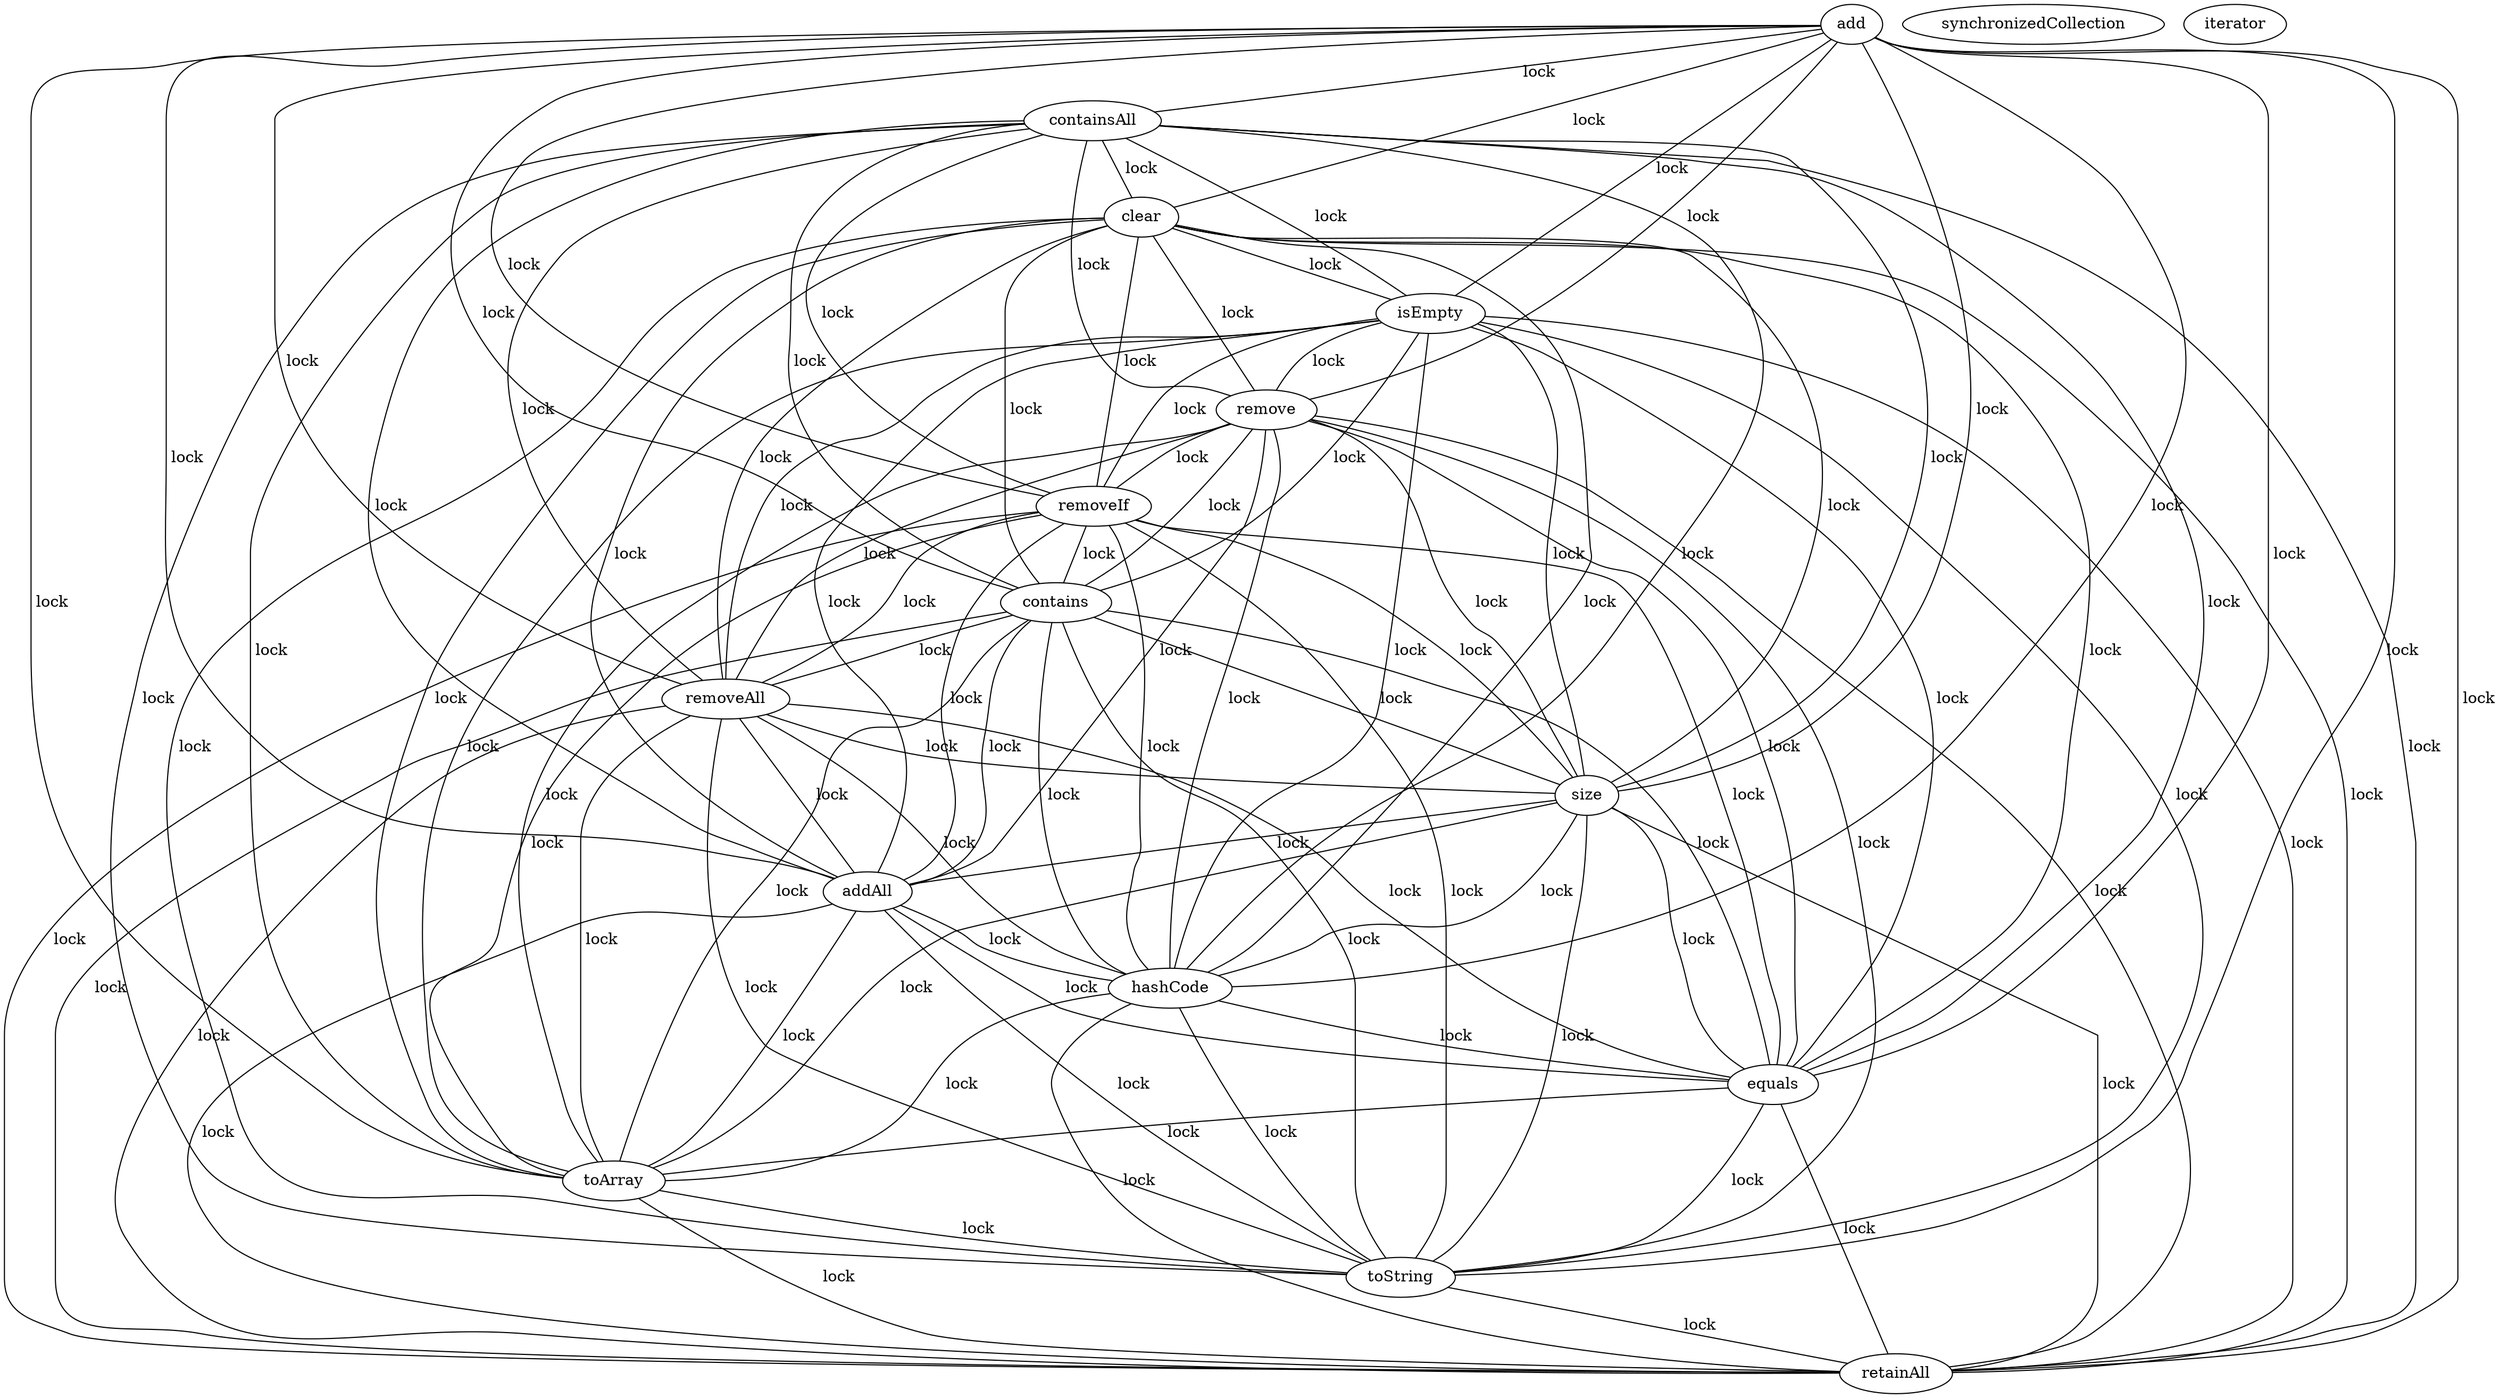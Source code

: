 digraph G {
add;
containsAll;
clear;
isEmpty;
synchronizedCollection;
remove;
removeIf;
contains;
iterator;
removeAll;
size;
addAll;
hashCode;
equals;
toArray;
toString;
retainAll;
add -> containsAll [label=" lock", dir=none];
add -> clear [label=" lock", dir=none];
add -> isEmpty [label=" lock", dir=none];
add -> remove [label=" lock", dir=none];
add -> removeIf [label=" lock", dir=none];
add -> contains [label=" lock", dir=none];
add -> removeAll [label=" lock", dir=none];
add -> size [label=" lock", dir=none];
add -> addAll [label=" lock", dir=none];
add -> hashCode [label=" lock", dir=none];
add -> equals [label=" lock", dir=none];
add -> toArray [label=" lock", dir=none];
add -> toString [label=" lock", dir=none];
add -> retainAll [label=" lock", dir=none];
containsAll -> clear [label=" lock", dir=none];
containsAll -> isEmpty [label=" lock", dir=none];
containsAll -> remove [label=" lock", dir=none];
containsAll -> removeIf [label=" lock", dir=none];
containsAll -> contains [label=" lock", dir=none];
containsAll -> removeAll [label=" lock", dir=none];
containsAll -> size [label=" lock", dir=none];
containsAll -> addAll [label=" lock", dir=none];
containsAll -> hashCode [label=" lock", dir=none];
containsAll -> equals [label=" lock", dir=none];
containsAll -> toArray [label=" lock", dir=none];
containsAll -> toString [label=" lock", dir=none];
containsAll -> retainAll [label=" lock", dir=none];
clear -> contains [label=" lock", dir=none];
clear -> removeAll [label=" lock", dir=none];
clear -> size [label=" lock", dir=none];
clear -> addAll [label=" lock", dir=none];
clear -> hashCode [label=" lock", dir=none];
clear -> equals [label=" lock", dir=none];
clear -> isEmpty [label=" lock", dir=none];
clear -> toArray [label=" lock", dir=none];
clear -> toString [label=" lock", dir=none];
clear -> remove [label=" lock", dir=none];
clear -> removeIf [label=" lock", dir=none];
clear -> retainAll [label=" lock", dir=none];
isEmpty -> contains [label=" lock", dir=none];
isEmpty -> removeAll [label=" lock", dir=none];
isEmpty -> size [label=" lock", dir=none];
isEmpty -> addAll [label=" lock", dir=none];
isEmpty -> hashCode [label=" lock", dir=none];
isEmpty -> equals [label=" lock", dir=none];
isEmpty -> toArray [label=" lock", dir=none];
isEmpty -> toString [label=" lock", dir=none];
isEmpty -> remove [label=" lock", dir=none];
isEmpty -> removeIf [label=" lock", dir=none];
isEmpty -> retainAll [label=" lock", dir=none];
remove -> contains [label=" lock", dir=none];
remove -> removeAll [label=" lock", dir=none];
remove -> size [label=" lock", dir=none];
remove -> addAll [label=" lock", dir=none];
remove -> hashCode [label=" lock", dir=none];
remove -> equals [label=" lock", dir=none];
remove -> toArray [label=" lock", dir=none];
remove -> toString [label=" lock", dir=none];
remove -> removeIf [label=" lock", dir=none];
remove -> retainAll [label=" lock", dir=none];
removeIf -> contains [label=" lock", dir=none];
removeIf -> removeAll [label=" lock", dir=none];
removeIf -> size [label=" lock", dir=none];
removeIf -> addAll [label=" lock", dir=none];
removeIf -> hashCode [label=" lock", dir=none];
removeIf -> equals [label=" lock", dir=none];
removeIf -> toArray [label=" lock", dir=none];
removeIf -> toString [label=" lock", dir=none];
removeIf -> retainAll [label=" lock", dir=none];
contains -> removeAll [label=" lock", dir=none];
contains -> size [label=" lock", dir=none];
contains -> addAll [label=" lock", dir=none];
contains -> hashCode [label=" lock", dir=none];
contains -> equals [label=" lock", dir=none];
contains -> toArray [label=" lock", dir=none];
contains -> toString [label=" lock", dir=none];
contains -> retainAll [label=" lock", dir=none];
removeAll -> size [label=" lock", dir=none];
removeAll -> addAll [label=" lock", dir=none];
removeAll -> hashCode [label=" lock", dir=none];
removeAll -> equals [label=" lock", dir=none];
removeAll -> toArray [label=" lock", dir=none];
removeAll -> toString [label=" lock", dir=none];
removeAll -> retainAll [label=" lock", dir=none];
size -> addAll [label=" lock", dir=none];
size -> hashCode [label=" lock", dir=none];
size -> equals [label=" lock", dir=none];
size -> toArray [label=" lock", dir=none];
size -> toString [label=" lock", dir=none];
size -> retainAll [label=" lock", dir=none];
addAll -> hashCode [label=" lock", dir=none];
addAll -> equals [label=" lock", dir=none];
addAll -> toArray [label=" lock", dir=none];
addAll -> toString [label=" lock", dir=none];
addAll -> retainAll [label=" lock", dir=none];
hashCode -> equals [label=" lock", dir=none];
hashCode -> toArray [label=" lock", dir=none];
hashCode -> toString [label=" lock", dir=none];
hashCode -> retainAll [label=" lock", dir=none];
equals -> toArray [label=" lock", dir=none];
equals -> toString [label=" lock", dir=none];
equals -> retainAll [label=" lock", dir=none];
toArray -> toString [label=" lock", dir=none];
toArray -> retainAll [label=" lock", dir=none];
toString -> retainAll [label=" lock", dir=none];
}